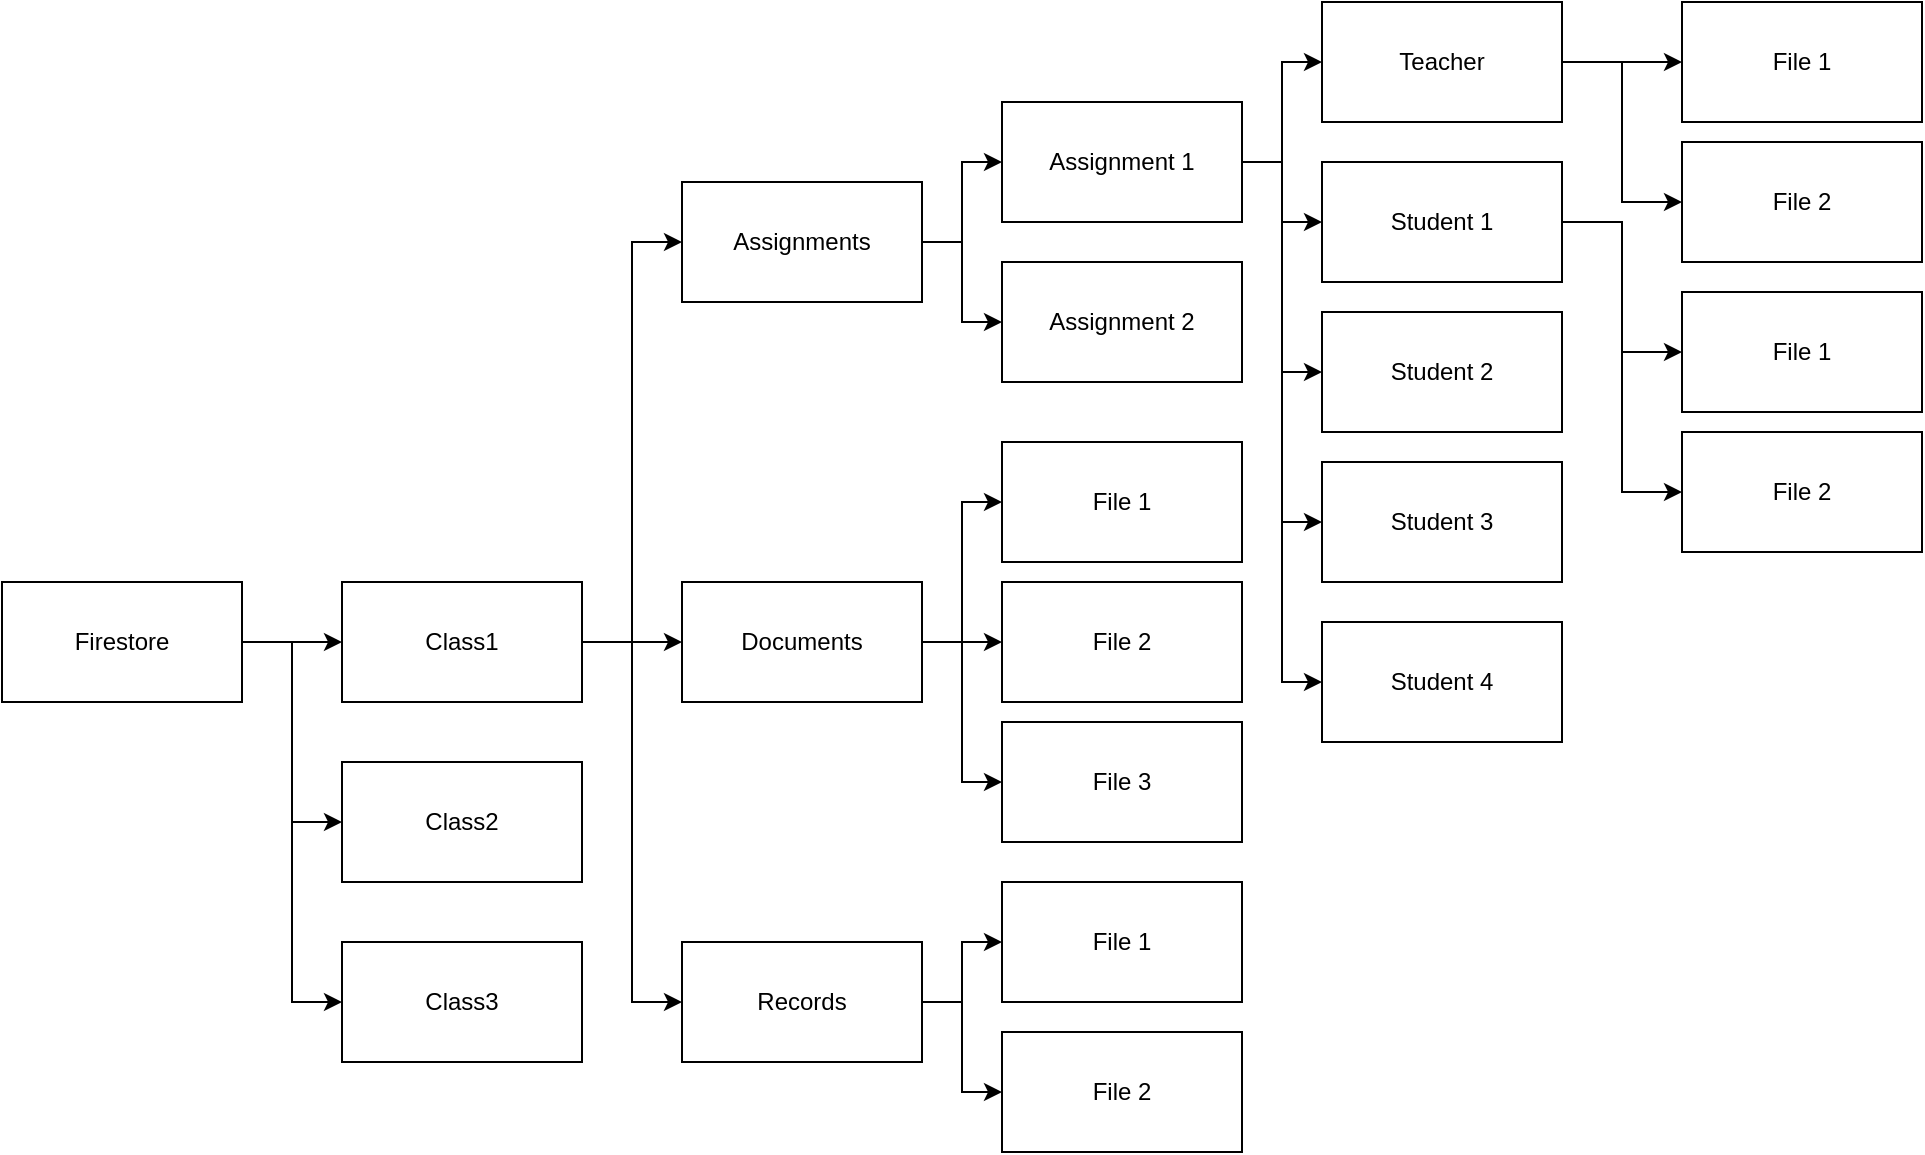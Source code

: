 <mxfile version="22.1.3" type="github">
  <diagram name="หน้า-1" id="DijMzfGkPRQtRxV3uP6k">
    <mxGraphModel dx="1395" dy="622" grid="1" gridSize="10" guides="1" tooltips="1" connect="1" arrows="1" fold="1" page="1" pageScale="1" pageWidth="827" pageHeight="1169" math="0" shadow="0">
      <root>
        <mxCell id="0" />
        <mxCell id="1" parent="0" />
        <mxCell id="NA0-FD2zaBCLr44A0kzo-3" style="edgeStyle=orthogonalEdgeStyle;rounded=0;orthogonalLoop=1;jettySize=auto;html=1;entryX=0;entryY=0.5;entryDx=0;entryDy=0;" edge="1" parent="1" source="NA0-FD2zaBCLr44A0kzo-1" target="NA0-FD2zaBCLr44A0kzo-2">
          <mxGeometry relative="1" as="geometry" />
        </mxCell>
        <mxCell id="NA0-FD2zaBCLr44A0kzo-6" style="edgeStyle=orthogonalEdgeStyle;rounded=0;orthogonalLoop=1;jettySize=auto;html=1;entryX=0;entryY=0.5;entryDx=0;entryDy=0;" edge="1" parent="1" source="NA0-FD2zaBCLr44A0kzo-1" target="NA0-FD2zaBCLr44A0kzo-4">
          <mxGeometry relative="1" as="geometry" />
        </mxCell>
        <mxCell id="NA0-FD2zaBCLr44A0kzo-7" style="edgeStyle=orthogonalEdgeStyle;rounded=0;orthogonalLoop=1;jettySize=auto;html=1;entryX=0;entryY=0.5;entryDx=0;entryDy=0;" edge="1" parent="1" source="NA0-FD2zaBCLr44A0kzo-1" target="NA0-FD2zaBCLr44A0kzo-5">
          <mxGeometry relative="1" as="geometry" />
        </mxCell>
        <mxCell id="NA0-FD2zaBCLr44A0kzo-1" value="Firestore" style="rounded=0;whiteSpace=wrap;html=1;" vertex="1" parent="1">
          <mxGeometry x="140" y="400" width="120" height="60" as="geometry" />
        </mxCell>
        <mxCell id="NA0-FD2zaBCLr44A0kzo-9" style="edgeStyle=orthogonalEdgeStyle;rounded=0;orthogonalLoop=1;jettySize=auto;html=1;entryX=0;entryY=0.5;entryDx=0;entryDy=0;" edge="1" parent="1" source="NA0-FD2zaBCLr44A0kzo-2" target="NA0-FD2zaBCLr44A0kzo-8">
          <mxGeometry relative="1" as="geometry" />
        </mxCell>
        <mxCell id="NA0-FD2zaBCLr44A0kzo-12" style="edgeStyle=orthogonalEdgeStyle;rounded=0;orthogonalLoop=1;jettySize=auto;html=1;entryX=0;entryY=0.5;entryDx=0;entryDy=0;" edge="1" parent="1" source="NA0-FD2zaBCLr44A0kzo-2" target="NA0-FD2zaBCLr44A0kzo-11">
          <mxGeometry relative="1" as="geometry" />
        </mxCell>
        <mxCell id="NA0-FD2zaBCLr44A0kzo-13" style="edgeStyle=orthogonalEdgeStyle;rounded=0;orthogonalLoop=1;jettySize=auto;html=1;entryX=0;entryY=0.5;entryDx=0;entryDy=0;" edge="1" parent="1" source="NA0-FD2zaBCLr44A0kzo-2" target="NA0-FD2zaBCLr44A0kzo-10">
          <mxGeometry relative="1" as="geometry" />
        </mxCell>
        <mxCell id="NA0-FD2zaBCLr44A0kzo-2" value="Class1" style="rounded=0;whiteSpace=wrap;html=1;" vertex="1" parent="1">
          <mxGeometry x="310" y="400" width="120" height="60" as="geometry" />
        </mxCell>
        <mxCell id="NA0-FD2zaBCLr44A0kzo-4" value="Class2" style="rounded=0;whiteSpace=wrap;html=1;" vertex="1" parent="1">
          <mxGeometry x="310" y="490" width="120" height="60" as="geometry" />
        </mxCell>
        <mxCell id="NA0-FD2zaBCLr44A0kzo-5" value="Class3" style="rounded=0;whiteSpace=wrap;html=1;" vertex="1" parent="1">
          <mxGeometry x="310" y="580" width="120" height="60" as="geometry" />
        </mxCell>
        <mxCell id="NA0-FD2zaBCLr44A0kzo-15" style="edgeStyle=orthogonalEdgeStyle;rounded=0;orthogonalLoop=1;jettySize=auto;html=1;entryX=0;entryY=0.5;entryDx=0;entryDy=0;" edge="1" parent="1" source="NA0-FD2zaBCLr44A0kzo-8" target="NA0-FD2zaBCLr44A0kzo-14">
          <mxGeometry relative="1" as="geometry" />
        </mxCell>
        <mxCell id="NA0-FD2zaBCLr44A0kzo-17" style="edgeStyle=orthogonalEdgeStyle;rounded=0;orthogonalLoop=1;jettySize=auto;html=1;entryX=0;entryY=0.5;entryDx=0;entryDy=0;" edge="1" parent="1" source="NA0-FD2zaBCLr44A0kzo-8" target="NA0-FD2zaBCLr44A0kzo-16">
          <mxGeometry relative="1" as="geometry" />
        </mxCell>
        <mxCell id="NA0-FD2zaBCLr44A0kzo-8" value="Assignments" style="rounded=0;whiteSpace=wrap;html=1;" vertex="1" parent="1">
          <mxGeometry x="480" y="200" width="120" height="60" as="geometry" />
        </mxCell>
        <mxCell id="NA0-FD2zaBCLr44A0kzo-26" style="edgeStyle=orthogonalEdgeStyle;rounded=0;orthogonalLoop=1;jettySize=auto;html=1;entryX=0;entryY=0.5;entryDx=0;entryDy=0;" edge="1" parent="1" source="NA0-FD2zaBCLr44A0kzo-10" target="NA0-FD2zaBCLr44A0kzo-24">
          <mxGeometry relative="1" as="geometry" />
        </mxCell>
        <mxCell id="NA0-FD2zaBCLr44A0kzo-10" value="Records" style="rounded=0;whiteSpace=wrap;html=1;" vertex="1" parent="1">
          <mxGeometry x="480" y="580" width="120" height="60" as="geometry" />
        </mxCell>
        <mxCell id="NA0-FD2zaBCLr44A0kzo-21" style="edgeStyle=orthogonalEdgeStyle;rounded=0;orthogonalLoop=1;jettySize=auto;html=1;entryX=0;entryY=0.5;entryDx=0;entryDy=0;" edge="1" parent="1" source="NA0-FD2zaBCLr44A0kzo-11" target="NA0-FD2zaBCLr44A0kzo-18">
          <mxGeometry relative="1" as="geometry" />
        </mxCell>
        <mxCell id="NA0-FD2zaBCLr44A0kzo-22" style="edgeStyle=orthogonalEdgeStyle;rounded=0;orthogonalLoop=1;jettySize=auto;html=1;entryX=0;entryY=0.5;entryDx=0;entryDy=0;" edge="1" parent="1" source="NA0-FD2zaBCLr44A0kzo-11" target="NA0-FD2zaBCLr44A0kzo-19">
          <mxGeometry relative="1" as="geometry" />
        </mxCell>
        <mxCell id="NA0-FD2zaBCLr44A0kzo-23" style="edgeStyle=orthogonalEdgeStyle;rounded=0;orthogonalLoop=1;jettySize=auto;html=1;entryX=0;entryY=0.5;entryDx=0;entryDy=0;" edge="1" parent="1" source="NA0-FD2zaBCLr44A0kzo-11" target="NA0-FD2zaBCLr44A0kzo-20">
          <mxGeometry relative="1" as="geometry" />
        </mxCell>
        <mxCell id="NA0-FD2zaBCLr44A0kzo-11" value="Documents" style="rounded=0;whiteSpace=wrap;html=1;" vertex="1" parent="1">
          <mxGeometry x="480" y="400" width="120" height="60" as="geometry" />
        </mxCell>
        <mxCell id="NA0-FD2zaBCLr44A0kzo-30" style="edgeStyle=orthogonalEdgeStyle;rounded=0;orthogonalLoop=1;jettySize=auto;html=1;entryX=0;entryY=0.5;entryDx=0;entryDy=0;" edge="1" parent="1" source="NA0-FD2zaBCLr44A0kzo-14" target="NA0-FD2zaBCLr44A0kzo-28">
          <mxGeometry relative="1" as="geometry" />
        </mxCell>
        <mxCell id="NA0-FD2zaBCLr44A0kzo-31" style="edgeStyle=orthogonalEdgeStyle;rounded=0;orthogonalLoop=1;jettySize=auto;html=1;entryX=0;entryY=0.5;entryDx=0;entryDy=0;" edge="1" parent="1" source="NA0-FD2zaBCLr44A0kzo-14" target="NA0-FD2zaBCLr44A0kzo-29">
          <mxGeometry relative="1" as="geometry" />
        </mxCell>
        <mxCell id="NA0-FD2zaBCLr44A0kzo-43" style="edgeStyle=orthogonalEdgeStyle;rounded=0;orthogonalLoop=1;jettySize=auto;html=1;entryX=0;entryY=0.5;entryDx=0;entryDy=0;" edge="1" parent="1" source="NA0-FD2zaBCLr44A0kzo-14" target="NA0-FD2zaBCLr44A0kzo-40">
          <mxGeometry relative="1" as="geometry" />
        </mxCell>
        <mxCell id="NA0-FD2zaBCLr44A0kzo-44" style="edgeStyle=orthogonalEdgeStyle;rounded=0;orthogonalLoop=1;jettySize=auto;html=1;entryX=0;entryY=0.5;entryDx=0;entryDy=0;" edge="1" parent="1" source="NA0-FD2zaBCLr44A0kzo-14" target="NA0-FD2zaBCLr44A0kzo-41">
          <mxGeometry relative="1" as="geometry" />
        </mxCell>
        <mxCell id="NA0-FD2zaBCLr44A0kzo-45" style="edgeStyle=orthogonalEdgeStyle;rounded=0;orthogonalLoop=1;jettySize=auto;html=1;entryX=0;entryY=0.5;entryDx=0;entryDy=0;" edge="1" parent="1" source="NA0-FD2zaBCLr44A0kzo-14" target="NA0-FD2zaBCLr44A0kzo-42">
          <mxGeometry relative="1" as="geometry" />
        </mxCell>
        <mxCell id="NA0-FD2zaBCLr44A0kzo-14" value="Assignment 1" style="rounded=0;whiteSpace=wrap;html=1;" vertex="1" parent="1">
          <mxGeometry x="640" y="160" width="120" height="60" as="geometry" />
        </mxCell>
        <mxCell id="NA0-FD2zaBCLr44A0kzo-16" value="Assignment 2" style="rounded=0;whiteSpace=wrap;html=1;" vertex="1" parent="1">
          <mxGeometry x="640" y="240" width="120" height="60" as="geometry" />
        </mxCell>
        <mxCell id="NA0-FD2zaBCLr44A0kzo-18" value="File 1" style="rounded=0;whiteSpace=wrap;html=1;" vertex="1" parent="1">
          <mxGeometry x="640" y="330" width="120" height="60" as="geometry" />
        </mxCell>
        <mxCell id="NA0-FD2zaBCLr44A0kzo-19" value="File 2" style="rounded=0;whiteSpace=wrap;html=1;" vertex="1" parent="1">
          <mxGeometry x="640" y="400" width="120" height="60" as="geometry" />
        </mxCell>
        <mxCell id="NA0-FD2zaBCLr44A0kzo-20" value="File 3" style="rounded=0;whiteSpace=wrap;html=1;" vertex="1" parent="1">
          <mxGeometry x="640" y="470" width="120" height="60" as="geometry" />
        </mxCell>
        <mxCell id="NA0-FD2zaBCLr44A0kzo-24" value="File 1" style="rounded=0;whiteSpace=wrap;html=1;" vertex="1" parent="1">
          <mxGeometry x="640" y="550" width="120" height="60" as="geometry" />
        </mxCell>
        <mxCell id="NA0-FD2zaBCLr44A0kzo-25" value="File 2" style="rounded=0;whiteSpace=wrap;html=1;" vertex="1" parent="1">
          <mxGeometry x="640" y="625" width="120" height="60" as="geometry" />
        </mxCell>
        <mxCell id="NA0-FD2zaBCLr44A0kzo-27" style="edgeStyle=orthogonalEdgeStyle;rounded=0;orthogonalLoop=1;jettySize=auto;html=1;entryX=0;entryY=0.5;entryDx=0;entryDy=0;" edge="1" parent="1" source="NA0-FD2zaBCLr44A0kzo-10" target="NA0-FD2zaBCLr44A0kzo-25">
          <mxGeometry relative="1" as="geometry" />
        </mxCell>
        <mxCell id="NA0-FD2zaBCLr44A0kzo-34" style="edgeStyle=orthogonalEdgeStyle;rounded=0;orthogonalLoop=1;jettySize=auto;html=1;entryX=0;entryY=0.5;entryDx=0;entryDy=0;" edge="1" parent="1" source="NA0-FD2zaBCLr44A0kzo-28" target="NA0-FD2zaBCLr44A0kzo-32">
          <mxGeometry relative="1" as="geometry" />
        </mxCell>
        <mxCell id="NA0-FD2zaBCLr44A0kzo-35" style="edgeStyle=orthogonalEdgeStyle;rounded=0;orthogonalLoop=1;jettySize=auto;html=1;entryX=0;entryY=0.5;entryDx=0;entryDy=0;" edge="1" parent="1" source="NA0-FD2zaBCLr44A0kzo-28" target="NA0-FD2zaBCLr44A0kzo-33">
          <mxGeometry relative="1" as="geometry" />
        </mxCell>
        <mxCell id="NA0-FD2zaBCLr44A0kzo-28" value="Teacher" style="rounded=0;whiteSpace=wrap;html=1;" vertex="1" parent="1">
          <mxGeometry x="800" y="110" width="120" height="60" as="geometry" />
        </mxCell>
        <mxCell id="NA0-FD2zaBCLr44A0kzo-38" style="edgeStyle=orthogonalEdgeStyle;rounded=0;orthogonalLoop=1;jettySize=auto;html=1;entryX=0;entryY=0.5;entryDx=0;entryDy=0;" edge="1" parent="1" source="NA0-FD2zaBCLr44A0kzo-29" target="NA0-FD2zaBCLr44A0kzo-36">
          <mxGeometry relative="1" as="geometry" />
        </mxCell>
        <mxCell id="NA0-FD2zaBCLr44A0kzo-39" style="edgeStyle=orthogonalEdgeStyle;rounded=0;orthogonalLoop=1;jettySize=auto;html=1;entryX=0;entryY=0.5;entryDx=0;entryDy=0;" edge="1" parent="1" source="NA0-FD2zaBCLr44A0kzo-29" target="NA0-FD2zaBCLr44A0kzo-37">
          <mxGeometry relative="1" as="geometry" />
        </mxCell>
        <mxCell id="NA0-FD2zaBCLr44A0kzo-29" value="Student 1" style="rounded=0;whiteSpace=wrap;html=1;" vertex="1" parent="1">
          <mxGeometry x="800" y="190" width="120" height="60" as="geometry" />
        </mxCell>
        <mxCell id="NA0-FD2zaBCLr44A0kzo-32" value="File 1" style="rounded=0;whiteSpace=wrap;html=1;" vertex="1" parent="1">
          <mxGeometry x="980" y="110" width="120" height="60" as="geometry" />
        </mxCell>
        <mxCell id="NA0-FD2zaBCLr44A0kzo-33" value="File 2" style="rounded=0;whiteSpace=wrap;html=1;" vertex="1" parent="1">
          <mxGeometry x="980" y="180" width="120" height="60" as="geometry" />
        </mxCell>
        <mxCell id="NA0-FD2zaBCLr44A0kzo-36" value="File 1" style="rounded=0;whiteSpace=wrap;html=1;" vertex="1" parent="1">
          <mxGeometry x="980" y="255" width="120" height="60" as="geometry" />
        </mxCell>
        <mxCell id="NA0-FD2zaBCLr44A0kzo-37" value="File 2" style="rounded=0;whiteSpace=wrap;html=1;" vertex="1" parent="1">
          <mxGeometry x="980" y="325" width="120" height="60" as="geometry" />
        </mxCell>
        <mxCell id="NA0-FD2zaBCLr44A0kzo-40" value="Student 2" style="rounded=0;whiteSpace=wrap;html=1;" vertex="1" parent="1">
          <mxGeometry x="800" y="265" width="120" height="60" as="geometry" />
        </mxCell>
        <mxCell id="NA0-FD2zaBCLr44A0kzo-41" value="Student 3" style="rounded=0;whiteSpace=wrap;html=1;" vertex="1" parent="1">
          <mxGeometry x="800" y="340" width="120" height="60" as="geometry" />
        </mxCell>
        <mxCell id="NA0-FD2zaBCLr44A0kzo-42" value="Student 4" style="rounded=0;whiteSpace=wrap;html=1;" vertex="1" parent="1">
          <mxGeometry x="800" y="420" width="120" height="60" as="geometry" />
        </mxCell>
      </root>
    </mxGraphModel>
  </diagram>
</mxfile>
